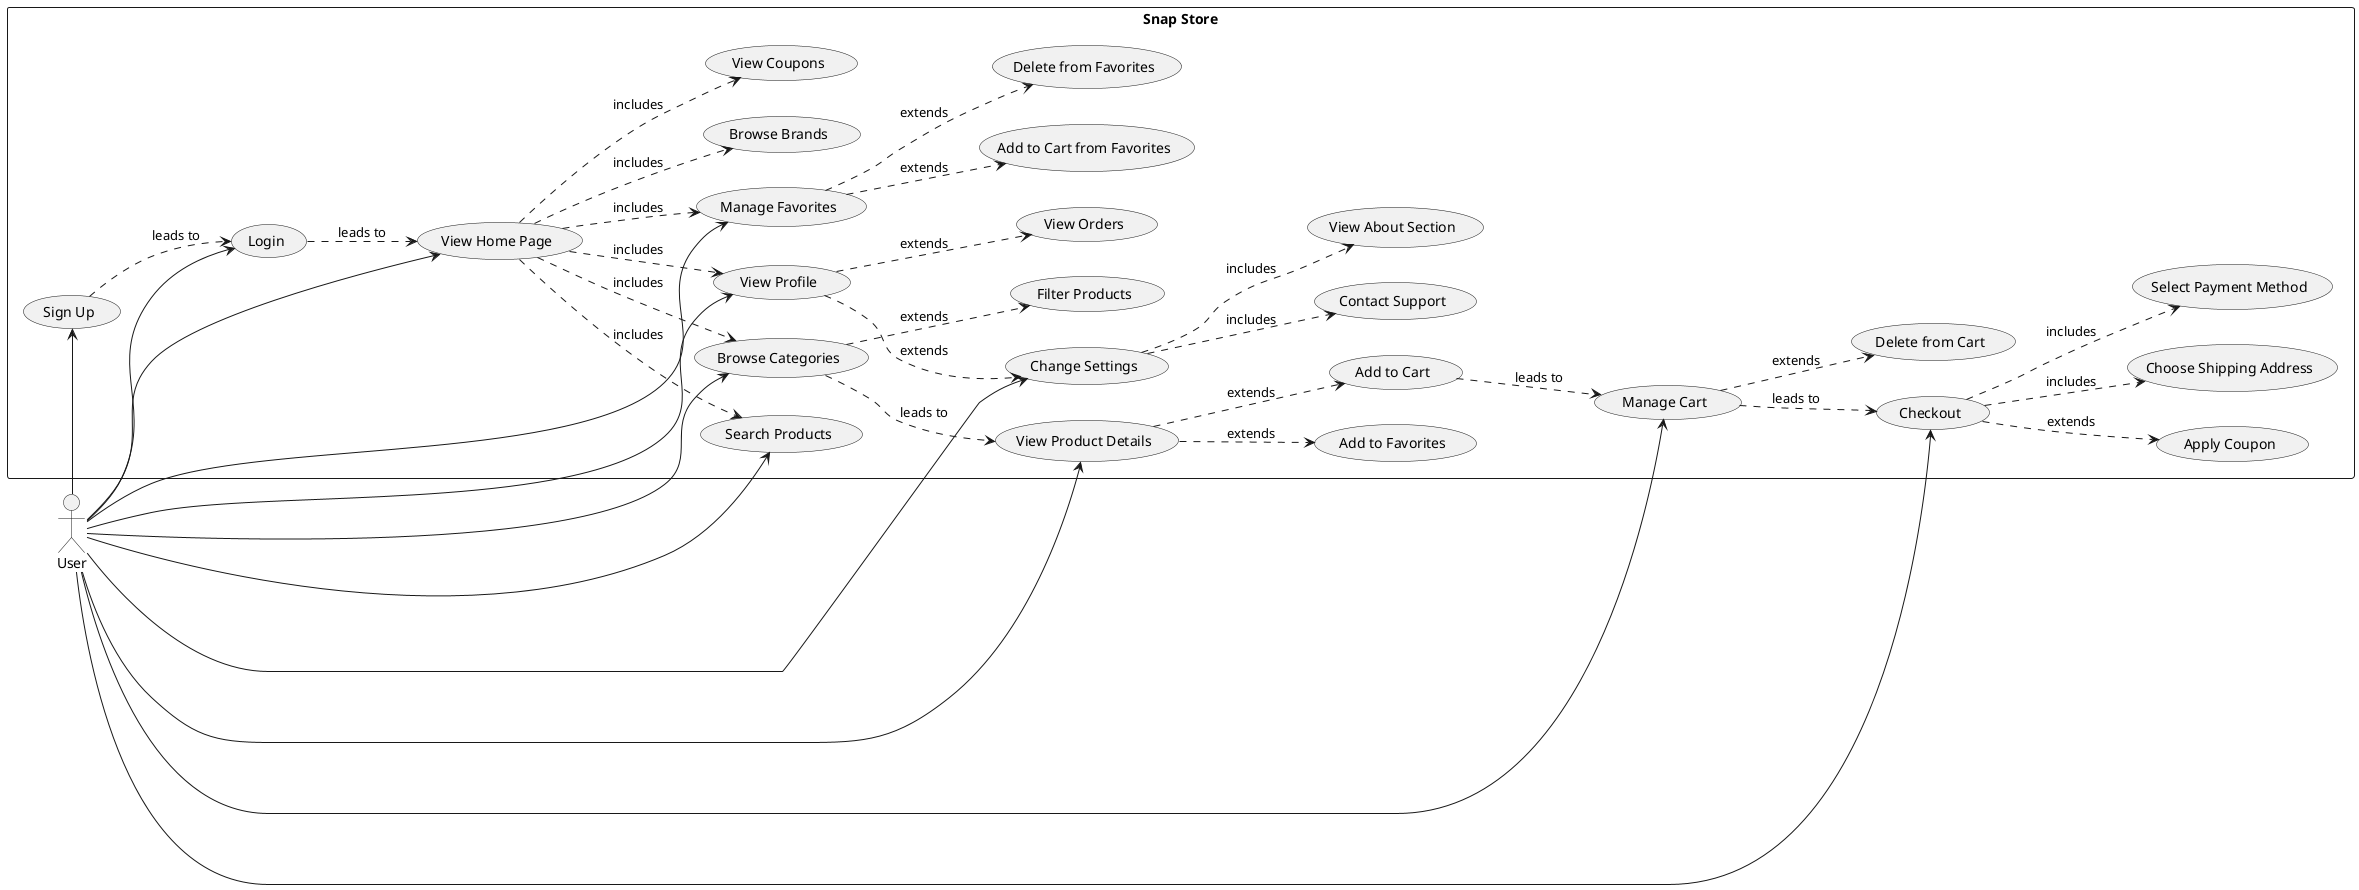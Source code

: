 @startuml
left to right direction
actor "User" as user

rectangle "Snap Store" {
  usecase "Sign Up" as UC1
  usecase "Login" as UC2
  usecase "View Home Page" as UC3
  usecase "Browse Brands" as UC4
  usecase "View Coupons" as UC5
  usecase "Browse Categories" as UC6
  usecase "Filter Products" as UC7
  usecase "View Product Details" as UC8
  usecase "Add to Favorites" as UC9
  usecase "Add to Cart" as UC10
  usecase "Search Products" as UC16
  usecase "Manage Cart" as UC11
  usecase "Delete from Cart" as UC23
  usecase "Checkout" as UC12
  usecase "Apply Coupon" as UC13
  usecase "Choose Shipping Address" as UC14
  usecase "Select Payment Method" as UC15
  usecase "Manage Favorites" as UC17
  usecase "Add to Cart from Favorites" as UC24
  usecase "Delete from Favorites" as UC25
  usecase "View Profile" as UC18
  usecase "View Orders" as UC19
  usecase "Change Settings" as UC20
  usecase "Contact Support" as UC21
  usecase "View About Section" as UC22

  UC1 ..> UC2 : leads to
  UC2 ..> UC3 : leads to
  UC3 ..> UC4 : includes
  UC3 ..> UC5 : includes
  UC3 ..> UC6 : includes
  UC6 ..> UC7 : extends
  UC6 ..> UC8 : leads to
  UC8 ..> UC9 : extends
  UC8 ..> UC10 : extends
  UC3 ..> UC16 : includes
  UC10 ..> UC11 : leads to
  UC11 ..> UC23 : extends
  UC11 ..> UC12 : leads to
  UC12 ..> UC13 : extends
  UC12 ..> UC14 : includes
  UC12 ..> UC15 : includes
  UC3 ..> UC17 : includes
  UC17 ..> UC24 : extends
  UC17 ..> UC25 : extends
  UC3 ..> UC18 : includes
  UC18 ..> UC19 : extends
  UC18 ..> UC20 : extends
  UC20 ..> UC21 : includes
  UC20 ..> UC22 : includes
}

user --> UC1
user --> UC2
user --> UC3
user --> UC6
user --> UC8
user --> UC11
user --> UC12
user --> UC16
user --> UC17
user --> UC18
user --> UC20

@enduml